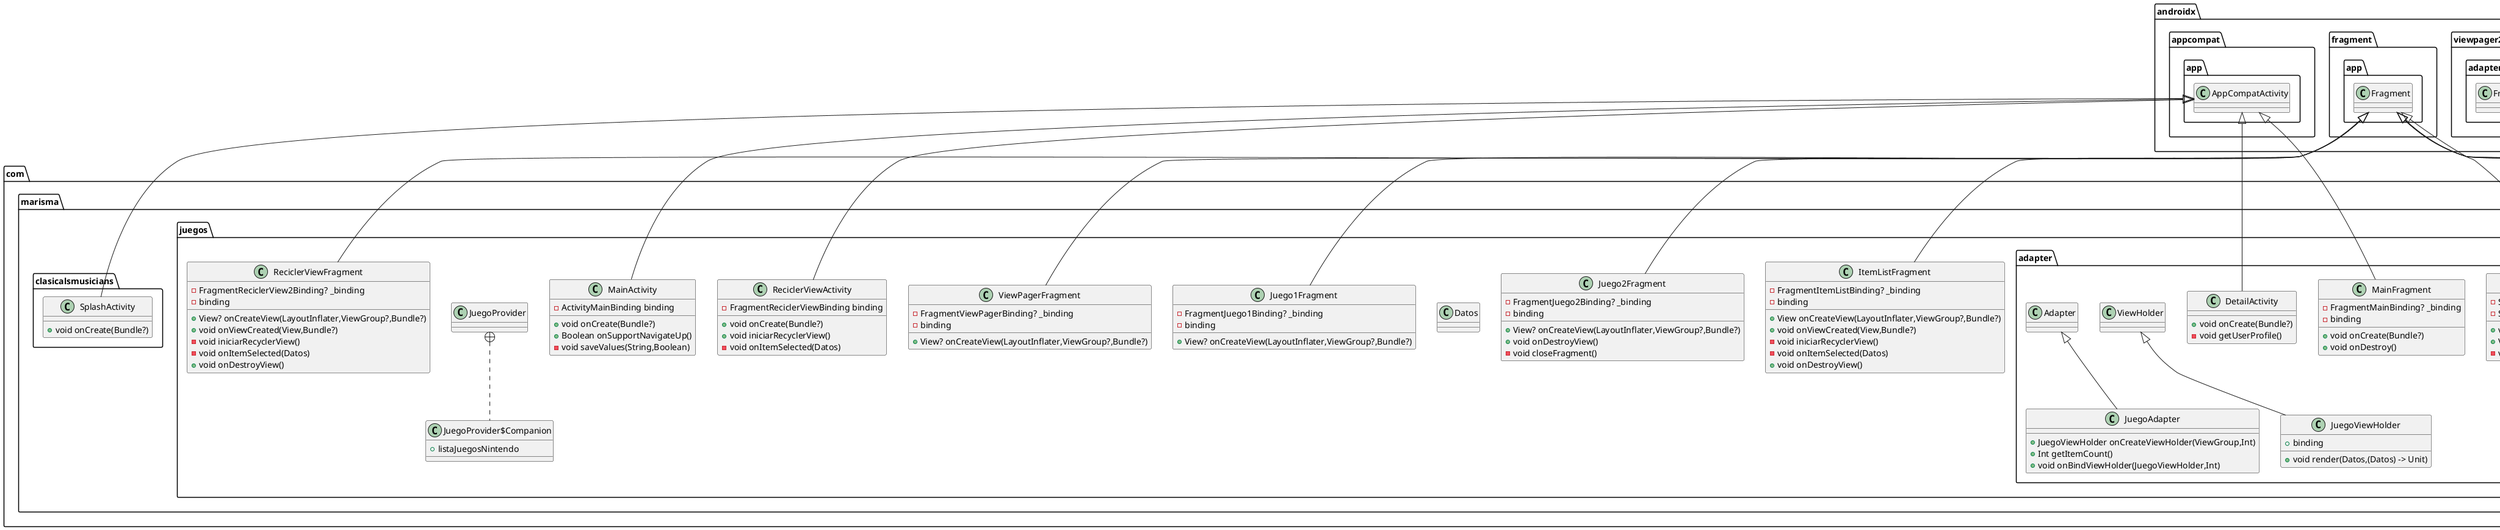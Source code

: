@startuml
class com.marisma.juegos.ItemListFragment {
- FragmentItemListBinding? _binding
-  binding
+ View onCreateView(LayoutInflater,ViewGroup?,Bundle?)
+ void onViewCreated(View,Bundle?)
- void iniciarRecyclerView()
- void onItemSelected(Datos)
+ void onDestroyView()
}


class com.marisma.juegos.adapter.UserInfoFragment {
- FragmentUserInfoBinding? _binding
-  binding
+ View? onCreateView(LayoutInflater,ViewGroup?,Bundle?)
+ void onViewCreated(View,Bundle?)
}


class com.marisma.juegos.adapter.JuegoViewHolder {
+  binding
+ void render(Datos,(Datos) -> Unit)
}


class com.marisma.juegos.Juego2Fragment {
- FragmentJuego2Binding? _binding
-  binding
+ View? onCreateView(LayoutInflater,ViewGroup?,Bundle?)
+ void onDestroyView()
- void closeFragment()
}


class com.marisma.juegos.adapter.UserProfile {
}
class com.marisma.juegos.adapter.DetailItemFragment {
- FragmentDetailItemBinding? _binding
-  binding
+ View onCreateView(LayoutInflater,ViewGroup?,Bundle?)
+ void onViewCreated(View,Bundle?)
+ void onDestroyView()
}


class com.marisma.juegos.Datos {
}
class com.marisma.juegos.adapter.ViewPagerAdapter {
+ Int getItemCount()
+ Fragment createFragment(Int)
}

class com.marisma.juegos.adapter.MainFragment {
- FragmentMainBinding? _binding
-  binding
+ void onCreate(Bundle?)
+ void onDestroy()
}


class com.marisma.juegos.ReciclerViewActivity {
- FragmentReciclerViewBinding binding
+ void onCreate(Bundle?)
+ void iniciarRecyclerView()
- void onItemSelected(Datos)
}


class com.marisma.juegos.adapter.LoginFragment {
- FragmentLoginBinding? _binding
-  binding
+ View? onCreateView(LayoutInflater,ViewGroup?,Bundle?)
}


class com.marisma.juegos.adapter.MenuFragment {
- FragmentMenuBinding? _binding
-  binding
+ View? onCreateView(LayoutInflater,ViewGroup?,Bundle?)
}


class com.marisma.juegos.adapter.CreditFragment$Companion {
+ void newInstance()
}

class com.marisma.juegos.adapter.CreditFragment {
- FragmentCreditBinding? _binding
-  binding
+ View onCreateView(LayoutInflater,ViewGroup?,Bundle?)
+ void onViewCreated(View,Bundle?)
+ void onDestroyView()
}


class com.marisma.juegos.MainActivity {
- ActivityMainBinding binding
+ void onCreate(Bundle?)
+ Boolean onSupportNavigateUp()
- void saveValues(String,Boolean)
}


class com.marisma.juegos.adapter.DetailActivity {
+ void onCreate(Bundle?)
- void getUserProfile()
}

class com.marisma.juegos.Juego1Fragment {
- FragmentJuego1Binding? _binding
-  binding
+ View? onCreateView(LayoutInflater,ViewGroup?,Bundle?)
}


class com.marisma.clasicalsmusicians.SplashActivity {
+ void onCreate(Bundle?)
}

class com.marisma.juegos.adapter.JuegoAdapter {
+ JuegoViewHolder onCreateViewHolder(ViewGroup,Int)
+ Int getItemCount()
+ void onBindViewHolder(JuegoViewHolder,Int)
}

class com.marisma.juegos.adapter.FavItemListFragment$Companion {
+ void newInstance(String,String)
}

class com.marisma.juegos.adapter.FavItemListFragment {
- String? param1
- String? param2
+ void onCreate(Bundle?)
+ View? onCreateView(LayoutInflater,ViewGroup?,Bundle?)
- void showToast(String)
}


class com.marisma.juegos.ViewPagerFragment {
- FragmentViewPagerBinding? _binding
-  binding
+ View? onCreateView(LayoutInflater,ViewGroup?,Bundle?)
}


class com.marisma.juegos.JuegoProvider$Companion {
+  listaJuegosNintendo
}

class com.marisma.juegos.JuegoProvider {
}
class com.marisma.juegos.ReciclerViewFragment {
- FragmentReciclerView2Binding? _binding
-  binding
+ View? onCreateView(LayoutInflater,ViewGroup?,Bundle?)
+ void onViewCreated(View,Bundle?)
- void iniciarRecyclerView()
- void onItemSelected(Datos)
+ void onDestroyView()
}




androidx.fragment.app.Fragment <|-- com.marisma.juegos.ItemListFragment
androidx.fragment.app.Fragment <|-- com.marisma.juegos.adapter.UserInfoFragment
com.marisma.juegos.adapter.ViewHolder <|-- com.marisma.juegos.adapter.JuegoViewHolder
androidx.fragment.app.Fragment <|-- com.marisma.juegos.Juego2Fragment
androidx.fragment.app.Fragment <|-- com.marisma.juegos.adapter.DetailItemFragment
androidx.viewpager2.adapter.FragmentStateAdapter <|-- com.marisma.juegos.adapter.ViewPagerAdapter
androidx.appcompat.app.AppCompatActivity <|-- com.marisma.juegos.adapter.MainFragment
androidx.appcompat.app.AppCompatActivity <|-- com.marisma.juegos.ReciclerViewActivity
androidx.fragment.app.Fragment <|-- com.marisma.juegos.adapter.LoginFragment
androidx.fragment.app.Fragment <|-- com.marisma.juegos.adapter.MenuFragment
com.marisma.juegos.adapter.CreditFragment +.. com.marisma.juegos.adapter.CreditFragment$Companion
androidx.fragment.app.Fragment <|-- com.marisma.juegos.adapter.CreditFragment
androidx.appcompat.app.AppCompatActivity <|-- com.marisma.juegos.MainActivity
androidx.appcompat.app.AppCompatActivity <|-- com.marisma.juegos.adapter.DetailActivity
androidx.fragment.app.Fragment <|-- com.marisma.juegos.Juego1Fragment
androidx.appcompat.app.AppCompatActivity <|-- com.marisma.clasicalsmusicians.SplashActivity
com.marisma.juegos.adapter.Adapter <|-- com.marisma.juegos.adapter.JuegoAdapter
com.marisma.juegos.adapter.FavItemListFragment +.. com.marisma.juegos.adapter.FavItemListFragment$Companion
androidx.fragment.app.Fragment <|-- com.marisma.juegos.adapter.FavItemListFragment
androidx.fragment.app.Fragment <|-- com.marisma.juegos.ViewPagerFragment
com.marisma.juegos.JuegoProvider +.. com.marisma.juegos.JuegoProvider$Companion
androidx.fragment.app.Fragment <|-- com.marisma.juegos.ReciclerViewFragment
@enduml